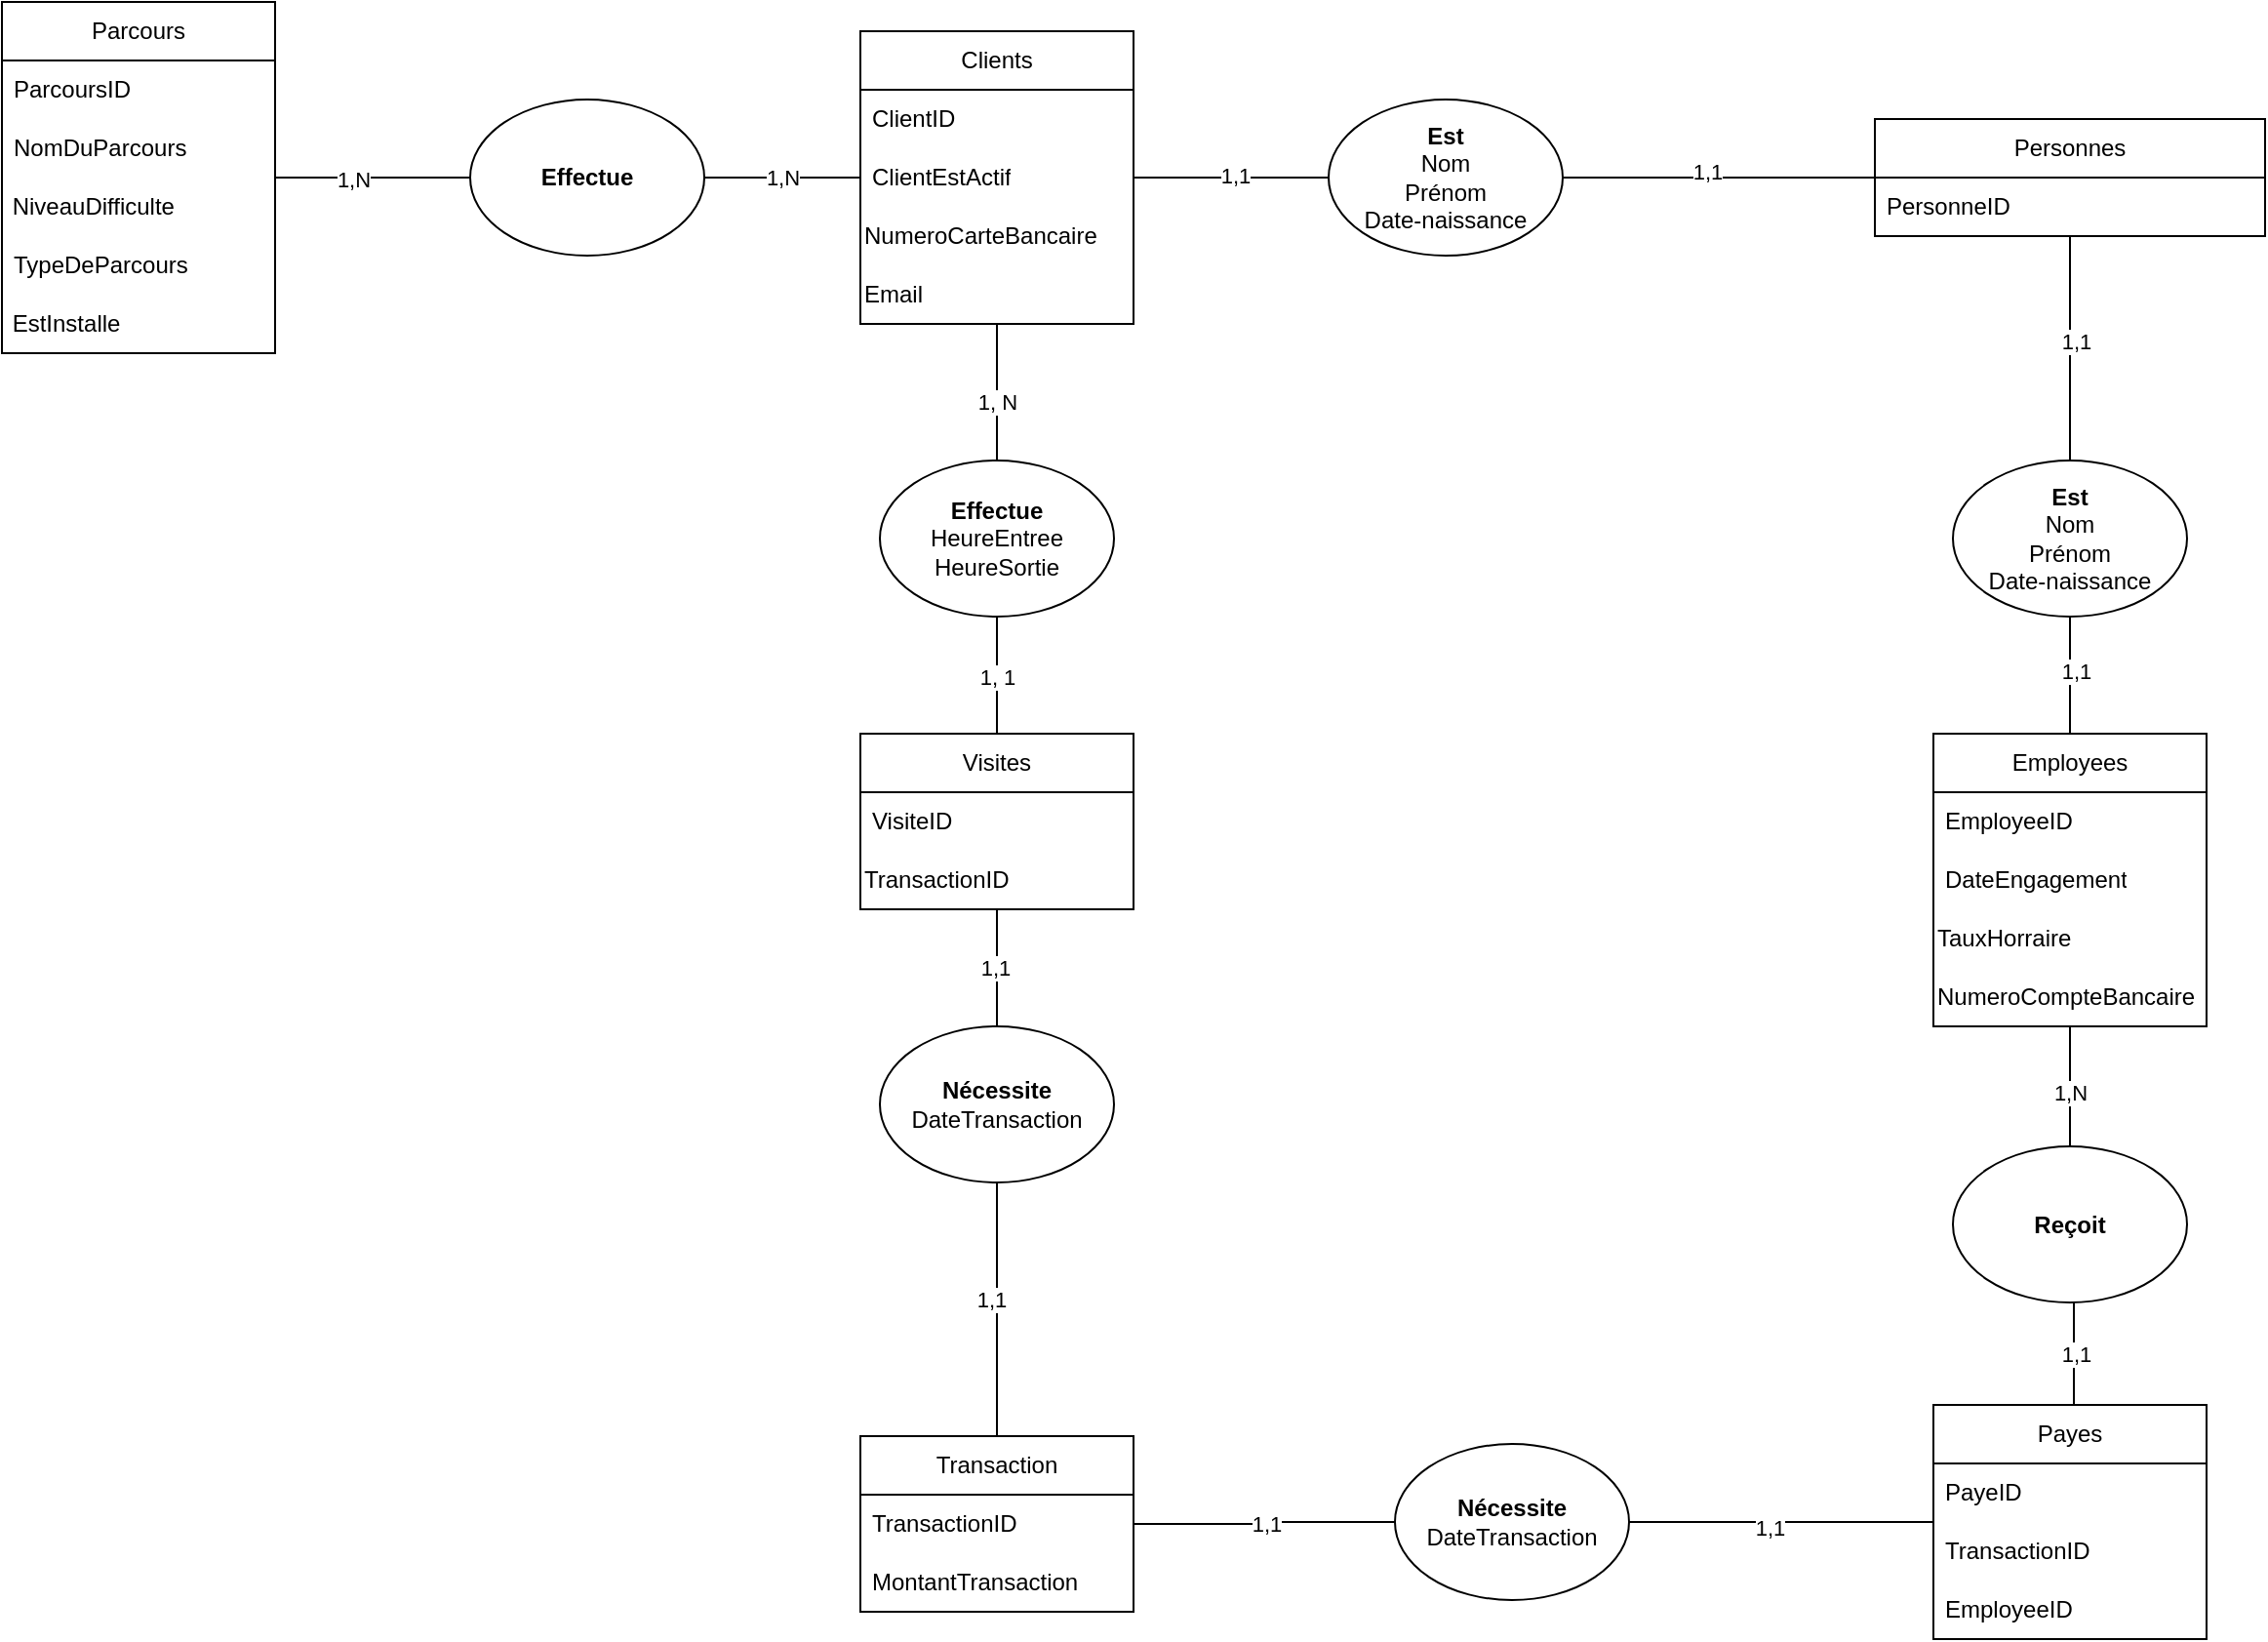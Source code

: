<mxfile version="24.8.4">
  <diagram id="C5RBs43oDa-KdzZeNtuy" name="Page-1">
    <mxGraphModel dx="2013" dy="753" grid="1" gridSize="10" guides="1" tooltips="1" connect="1" arrows="1" fold="1" page="1" pageScale="1" pageWidth="827" pageHeight="1169" math="0" shadow="0">
      <root>
        <mxCell id="WIyWlLk6GJQsqaUBKTNV-0" />
        <mxCell id="WIyWlLk6GJQsqaUBKTNV-1" parent="WIyWlLk6GJQsqaUBKTNV-0" />
        <mxCell id="9LSmWpDDiQw-UIfxzBy9-60" style="edgeStyle=orthogonalEdgeStyle;rounded=0;orthogonalLoop=1;jettySize=auto;html=1;endArrow=none;endFill=0;" edge="1" parent="WIyWlLk6GJQsqaUBKTNV-1" source="9LSmWpDDiQw-UIfxzBy9-8" target="9LSmWpDDiQw-UIfxzBy9-57">
          <mxGeometry relative="1" as="geometry" />
        </mxCell>
        <mxCell id="9LSmWpDDiQw-UIfxzBy9-69" value="1, N" style="edgeLabel;html=1;align=center;verticalAlign=middle;resizable=0;points=[];" vertex="1" connectable="0" parent="9LSmWpDDiQw-UIfxzBy9-60">
          <mxGeometry x="0.673" y="-1" relative="1" as="geometry">
            <mxPoint x="1" y="-19" as="offset" />
          </mxGeometry>
        </mxCell>
        <mxCell id="9LSmWpDDiQw-UIfxzBy9-8" value="Clients" style="swimlane;fontStyle=0;childLayout=stackLayout;horizontal=1;startSize=30;horizontalStack=0;resizeParent=1;resizeParentMax=0;resizeLast=0;collapsible=1;marginBottom=0;whiteSpace=wrap;html=1;" vertex="1" parent="WIyWlLk6GJQsqaUBKTNV-1">
          <mxGeometry x="80" y="40" width="140" height="150" as="geometry" />
        </mxCell>
        <mxCell id="9LSmWpDDiQw-UIfxzBy9-9" value="ClientID" style="text;strokeColor=none;fillColor=none;align=left;verticalAlign=middle;spacingLeft=4;spacingRight=4;overflow=hidden;points=[[0,0.5],[1,0.5]];portConstraint=eastwest;rotatable=0;whiteSpace=wrap;html=1;" vertex="1" parent="9LSmWpDDiQw-UIfxzBy9-8">
          <mxGeometry y="30" width="140" height="30" as="geometry" />
        </mxCell>
        <mxCell id="9LSmWpDDiQw-UIfxzBy9-13" value="ClientEstActif" style="text;strokeColor=none;fillColor=none;align=left;verticalAlign=middle;spacingLeft=4;spacingRight=4;overflow=hidden;points=[[0,0.5],[1,0.5]];portConstraint=eastwest;rotatable=0;whiteSpace=wrap;html=1;" vertex="1" parent="9LSmWpDDiQw-UIfxzBy9-8">
          <mxGeometry y="60" width="140" height="30" as="geometry" />
        </mxCell>
        <mxCell id="9LSmWpDDiQw-UIfxzBy9-14" value="NumeroCarteBancaire" style="text;html=1;align=left;verticalAlign=middle;whiteSpace=wrap;rounded=0;" vertex="1" parent="9LSmWpDDiQw-UIfxzBy9-8">
          <mxGeometry y="90" width="140" height="30" as="geometry" />
        </mxCell>
        <mxCell id="9LSmWpDDiQw-UIfxzBy9-15" value="Email" style="text;html=1;align=left;verticalAlign=middle;whiteSpace=wrap;rounded=0;" vertex="1" parent="9LSmWpDDiQw-UIfxzBy9-8">
          <mxGeometry y="120" width="140" height="30" as="geometry" />
        </mxCell>
        <mxCell id="9LSmWpDDiQw-UIfxzBy9-16" value="Personnes" style="swimlane;fontStyle=0;childLayout=stackLayout;horizontal=1;startSize=30;horizontalStack=0;resizeParent=1;resizeParentMax=0;resizeLast=0;collapsible=1;marginBottom=0;whiteSpace=wrap;html=1;" vertex="1" parent="WIyWlLk6GJQsqaUBKTNV-1">
          <mxGeometry x="600" y="85" width="200" height="60" as="geometry" />
        </mxCell>
        <mxCell id="9LSmWpDDiQw-UIfxzBy9-17" value="PersonneID" style="text;strokeColor=none;fillColor=none;align=left;verticalAlign=middle;spacingLeft=4;spacingRight=4;overflow=hidden;points=[[0,0.5],[1,0.5]];portConstraint=eastwest;rotatable=0;whiteSpace=wrap;html=1;" vertex="1" parent="9LSmWpDDiQw-UIfxzBy9-16">
          <mxGeometry y="30" width="200" height="30" as="geometry" />
        </mxCell>
        <mxCell id="9LSmWpDDiQw-UIfxzBy9-21" value="&lt;div&gt;&lt;b&gt;Est&lt;/b&gt;&lt;/div&gt;&lt;div&gt;Nom&lt;/div&gt;&lt;div&gt;Prénom&lt;/div&gt;&lt;div&gt;&lt;span style=&quot;text-align: left;&quot;&gt;Date-naissance&lt;/span&gt;&lt;/div&gt;" style="ellipse;whiteSpace=wrap;html=1;" vertex="1" parent="WIyWlLk6GJQsqaUBKTNV-1">
          <mxGeometry x="320" y="75" width="120" height="80" as="geometry" />
        </mxCell>
        <mxCell id="9LSmWpDDiQw-UIfxzBy9-22" value="" style="endArrow=none;html=1;rounded=0;exitX=1;exitY=0.5;exitDx=0;exitDy=0;entryX=0;entryY=0.5;entryDx=0;entryDy=0;" edge="1" parent="WIyWlLk6GJQsqaUBKTNV-1" source="9LSmWpDDiQw-UIfxzBy9-13" target="9LSmWpDDiQw-UIfxzBy9-21">
          <mxGeometry width="50" height="50" relative="1" as="geometry">
            <mxPoint x="300" y="290" as="sourcePoint" />
            <mxPoint x="350" y="240" as="targetPoint" />
          </mxGeometry>
        </mxCell>
        <mxCell id="9LSmWpDDiQw-UIfxzBy9-25" value="1,1" style="edgeLabel;html=1;align=center;verticalAlign=middle;resizable=0;points=[];" vertex="1" connectable="0" parent="9LSmWpDDiQw-UIfxzBy9-22">
          <mxGeometry x="0.044" y="1" relative="1" as="geometry">
            <mxPoint as="offset" />
          </mxGeometry>
        </mxCell>
        <mxCell id="9LSmWpDDiQw-UIfxzBy9-23" value="" style="endArrow=none;html=1;rounded=0;exitX=1;exitY=0.5;exitDx=0;exitDy=0;" edge="1" parent="WIyWlLk6GJQsqaUBKTNV-1" source="9LSmWpDDiQw-UIfxzBy9-21" target="9LSmWpDDiQw-UIfxzBy9-16">
          <mxGeometry width="50" height="50" relative="1" as="geometry">
            <mxPoint x="520" y="290" as="sourcePoint" />
            <mxPoint x="570" y="240" as="targetPoint" />
          </mxGeometry>
        </mxCell>
        <mxCell id="9LSmWpDDiQw-UIfxzBy9-26" value="1,1" style="edgeLabel;html=1;align=center;verticalAlign=middle;resizable=0;points=[];" vertex="1" connectable="0" parent="9LSmWpDDiQw-UIfxzBy9-23">
          <mxGeometry x="-0.073" y="3" relative="1" as="geometry">
            <mxPoint as="offset" />
          </mxGeometry>
        </mxCell>
        <mxCell id="9LSmWpDDiQw-UIfxzBy9-27" value="Employees" style="swimlane;fontStyle=0;childLayout=stackLayout;horizontal=1;startSize=30;horizontalStack=0;resizeParent=1;resizeParentMax=0;resizeLast=0;collapsible=1;marginBottom=0;whiteSpace=wrap;html=1;" vertex="1" parent="WIyWlLk6GJQsqaUBKTNV-1">
          <mxGeometry x="630" y="400" width="140" height="150" as="geometry" />
        </mxCell>
        <mxCell id="9LSmWpDDiQw-UIfxzBy9-28" value="EmployeeID" style="text;strokeColor=none;fillColor=none;align=left;verticalAlign=middle;spacingLeft=4;spacingRight=4;overflow=hidden;points=[[0,0.5],[1,0.5]];portConstraint=eastwest;rotatable=0;whiteSpace=wrap;html=1;" vertex="1" parent="9LSmWpDDiQw-UIfxzBy9-27">
          <mxGeometry y="30" width="140" height="30" as="geometry" />
        </mxCell>
        <mxCell id="9LSmWpDDiQw-UIfxzBy9-30" value="DateEngagement" style="text;strokeColor=none;fillColor=none;align=left;verticalAlign=middle;spacingLeft=4;spacingRight=4;overflow=hidden;points=[[0,0.5],[1,0.5]];portConstraint=eastwest;rotatable=0;whiteSpace=wrap;html=1;" vertex="1" parent="9LSmWpDDiQw-UIfxzBy9-27">
          <mxGeometry y="60" width="140" height="30" as="geometry" />
        </mxCell>
        <mxCell id="9LSmWpDDiQw-UIfxzBy9-31" value="TauxHorraire" style="text;html=1;align=left;verticalAlign=middle;whiteSpace=wrap;rounded=0;" vertex="1" parent="9LSmWpDDiQw-UIfxzBy9-27">
          <mxGeometry y="90" width="140" height="30" as="geometry" />
        </mxCell>
        <mxCell id="9LSmWpDDiQw-UIfxzBy9-32" value="NumeroCompteBancaire" style="text;html=1;align=left;verticalAlign=middle;whiteSpace=wrap;rounded=0;" vertex="1" parent="9LSmWpDDiQw-UIfxzBy9-27">
          <mxGeometry y="120" width="140" height="30" as="geometry" />
        </mxCell>
        <mxCell id="9LSmWpDDiQw-UIfxzBy9-33" value="&lt;div&gt;&lt;b&gt;Est&lt;/b&gt;&lt;/div&gt;&lt;div&gt;Nom&lt;/div&gt;&lt;div&gt;Prénom&lt;/div&gt;&lt;div&gt;&lt;span style=&quot;text-align: left;&quot;&gt;Date-naissance&lt;/span&gt;&lt;/div&gt;" style="ellipse;whiteSpace=wrap;html=1;" vertex="1" parent="WIyWlLk6GJQsqaUBKTNV-1">
          <mxGeometry x="640" y="260" width="120" height="80" as="geometry" />
        </mxCell>
        <mxCell id="9LSmWpDDiQw-UIfxzBy9-34" value="" style="endArrow=none;html=1;rounded=0;entryX=0.5;entryY=0;entryDx=0;entryDy=0;" edge="1" parent="WIyWlLk6GJQsqaUBKTNV-1" source="9LSmWpDDiQw-UIfxzBy9-16" target="9LSmWpDDiQw-UIfxzBy9-33">
          <mxGeometry width="50" height="50" relative="1" as="geometry">
            <mxPoint x="660" y="260" as="sourcePoint" />
            <mxPoint x="660" y="290" as="targetPoint" />
          </mxGeometry>
        </mxCell>
        <mxCell id="9LSmWpDDiQw-UIfxzBy9-35" value="1,1" style="edgeLabel;html=1;align=center;verticalAlign=middle;resizable=0;points=[];" vertex="1" connectable="0" parent="9LSmWpDDiQw-UIfxzBy9-34">
          <mxGeometry x="-0.073" y="3" relative="1" as="geometry">
            <mxPoint as="offset" />
          </mxGeometry>
        </mxCell>
        <mxCell id="9LSmWpDDiQw-UIfxzBy9-36" value="" style="endArrow=none;html=1;rounded=0;exitX=0.5;exitY=1;exitDx=0;exitDy=0;" edge="1" parent="WIyWlLk6GJQsqaUBKTNV-1" source="9LSmWpDDiQw-UIfxzBy9-33" target="9LSmWpDDiQw-UIfxzBy9-27">
          <mxGeometry width="50" height="50" relative="1" as="geometry">
            <mxPoint x="460" y="410" as="sourcePoint" />
            <mxPoint x="710" y="435" as="targetPoint" />
          </mxGeometry>
        </mxCell>
        <mxCell id="9LSmWpDDiQw-UIfxzBy9-37" value="1,1" style="edgeLabel;html=1;align=center;verticalAlign=middle;resizable=0;points=[];" vertex="1" connectable="0" parent="9LSmWpDDiQw-UIfxzBy9-36">
          <mxGeometry x="-0.073" y="3" relative="1" as="geometry">
            <mxPoint as="offset" />
          </mxGeometry>
        </mxCell>
        <mxCell id="9LSmWpDDiQw-UIfxzBy9-38" value="Parcours" style="swimlane;fontStyle=0;childLayout=stackLayout;horizontal=1;startSize=30;horizontalStack=0;resizeParent=1;resizeParentMax=0;resizeLast=0;collapsible=1;marginBottom=0;whiteSpace=wrap;html=1;" vertex="1" parent="WIyWlLk6GJQsqaUBKTNV-1">
          <mxGeometry x="-360" y="25" width="140" height="180" as="geometry" />
        </mxCell>
        <mxCell id="9LSmWpDDiQw-UIfxzBy9-39" value="ParcoursID" style="text;strokeColor=none;fillColor=none;align=left;verticalAlign=middle;spacingLeft=4;spacingRight=4;overflow=hidden;points=[[0,0.5],[1,0.5]];portConstraint=eastwest;rotatable=0;whiteSpace=wrap;html=1;" vertex="1" parent="9LSmWpDDiQw-UIfxzBy9-38">
          <mxGeometry y="30" width="140" height="30" as="geometry" />
        </mxCell>
        <mxCell id="9LSmWpDDiQw-UIfxzBy9-40" value="NomDuParcours" style="text;strokeColor=none;fillColor=none;align=left;verticalAlign=middle;spacingLeft=4;spacingRight=4;overflow=hidden;points=[[0,0.5],[1,0.5]];portConstraint=eastwest;rotatable=0;whiteSpace=wrap;html=1;" vertex="1" parent="9LSmWpDDiQw-UIfxzBy9-38">
          <mxGeometry y="60" width="140" height="30" as="geometry" />
        </mxCell>
        <mxCell id="9LSmWpDDiQw-UIfxzBy9-41" value="&amp;nbsp;NiveauDifficulte" style="text;html=1;align=left;verticalAlign=middle;whiteSpace=wrap;rounded=0;" vertex="1" parent="9LSmWpDDiQw-UIfxzBy9-38">
          <mxGeometry y="90" width="140" height="30" as="geometry" />
        </mxCell>
        <mxCell id="9LSmWpDDiQw-UIfxzBy9-42" value="TypeDeParcours" style="text;strokeColor=none;fillColor=none;align=left;verticalAlign=middle;spacingLeft=4;spacingRight=4;overflow=hidden;points=[[0,0.5],[1,0.5]];portConstraint=eastwest;rotatable=0;whiteSpace=wrap;html=1;" vertex="1" parent="9LSmWpDDiQw-UIfxzBy9-38">
          <mxGeometry y="120" width="140" height="30" as="geometry" />
        </mxCell>
        <mxCell id="9LSmWpDDiQw-UIfxzBy9-43" value="&amp;nbsp;EstInstalle" style="text;html=1;align=left;verticalAlign=middle;whiteSpace=wrap;rounded=0;" vertex="1" parent="9LSmWpDDiQw-UIfxzBy9-38">
          <mxGeometry y="150" width="140" height="30" as="geometry" />
        </mxCell>
        <mxCell id="9LSmWpDDiQw-UIfxzBy9-44" value="&lt;b&gt;Effectue&lt;/b&gt;" style="ellipse;whiteSpace=wrap;html=1;" vertex="1" parent="WIyWlLk6GJQsqaUBKTNV-1">
          <mxGeometry x="-120" y="75" width="120" height="80" as="geometry" />
        </mxCell>
        <mxCell id="9LSmWpDDiQw-UIfxzBy9-45" value="" style="endArrow=none;html=1;rounded=0;entryX=0;entryY=0.5;entryDx=0;entryDy=0;" edge="1" parent="WIyWlLk6GJQsqaUBKTNV-1" source="9LSmWpDDiQw-UIfxzBy9-38" target="9LSmWpDDiQw-UIfxzBy9-44">
          <mxGeometry width="50" height="50" relative="1" as="geometry">
            <mxPoint x="-150" y="370" as="sourcePoint" />
            <mxPoint x="-100" y="320" as="targetPoint" />
          </mxGeometry>
        </mxCell>
        <mxCell id="9LSmWpDDiQw-UIfxzBy9-47" value="1,N" style="edgeLabel;html=1;align=center;verticalAlign=middle;resizable=0;points=[];" vertex="1" connectable="0" parent="9LSmWpDDiQw-UIfxzBy9-45">
          <mxGeometry x="-0.2" y="-1" relative="1" as="geometry">
            <mxPoint as="offset" />
          </mxGeometry>
        </mxCell>
        <mxCell id="9LSmWpDDiQw-UIfxzBy9-49" value="" style="endArrow=none;html=1;rounded=0;exitX=1;exitY=0.5;exitDx=0;exitDy=0;" edge="1" parent="WIyWlLk6GJQsqaUBKTNV-1" source="9LSmWpDDiQw-UIfxzBy9-44" target="9LSmWpDDiQw-UIfxzBy9-8">
          <mxGeometry width="50" height="50" relative="1" as="geometry">
            <mxPoint x="-30" y="320" as="sourcePoint" />
            <mxPoint x="60" y="155" as="targetPoint" />
          </mxGeometry>
        </mxCell>
        <mxCell id="9LSmWpDDiQw-UIfxzBy9-50" value="1,N" style="edgeLabel;html=1;align=center;verticalAlign=middle;resizable=0;points=[];" vertex="1" connectable="0" parent="9LSmWpDDiQw-UIfxzBy9-49">
          <mxGeometry x="0.003" relative="1" as="geometry">
            <mxPoint as="offset" />
          </mxGeometry>
        </mxCell>
        <mxCell id="9LSmWpDDiQw-UIfxzBy9-61" style="edgeStyle=orthogonalEdgeStyle;rounded=0;orthogonalLoop=1;jettySize=auto;html=1;entryX=0.5;entryY=1;entryDx=0;entryDy=0;endArrow=none;endFill=0;" edge="1" parent="WIyWlLk6GJQsqaUBKTNV-1" source="9LSmWpDDiQw-UIfxzBy9-51" target="9LSmWpDDiQw-UIfxzBy9-57">
          <mxGeometry relative="1" as="geometry" />
        </mxCell>
        <mxCell id="9LSmWpDDiQw-UIfxzBy9-70" value="1, 1" style="edgeLabel;html=1;align=center;verticalAlign=middle;resizable=0;points=[];" vertex="1" connectable="0" parent="9LSmWpDDiQw-UIfxzBy9-61">
          <mxGeometry x="0.783" relative="1" as="geometry">
            <mxPoint y="24" as="offset" />
          </mxGeometry>
        </mxCell>
        <mxCell id="9LSmWpDDiQw-UIfxzBy9-67" value="" style="edgeStyle=orthogonalEdgeStyle;rounded=0;orthogonalLoop=1;jettySize=auto;html=1;endArrow=none;endFill=0;" edge="1" parent="WIyWlLk6GJQsqaUBKTNV-1" source="9LSmWpDDiQw-UIfxzBy9-51" target="9LSmWpDDiQw-UIfxzBy9-66">
          <mxGeometry relative="1" as="geometry" />
        </mxCell>
        <mxCell id="9LSmWpDDiQw-UIfxzBy9-80" value="1,1" style="edgeLabel;html=1;align=center;verticalAlign=middle;resizable=0;points=[];" vertex="1" connectable="0" parent="9LSmWpDDiQw-UIfxzBy9-67">
          <mxGeometry x="-0.004" y="-1" relative="1" as="geometry">
            <mxPoint as="offset" />
          </mxGeometry>
        </mxCell>
        <mxCell id="9LSmWpDDiQw-UIfxzBy9-51" value="Visites" style="swimlane;fontStyle=0;childLayout=stackLayout;horizontal=1;startSize=30;horizontalStack=0;resizeParent=1;resizeParentMax=0;resizeLast=0;collapsible=1;marginBottom=0;whiteSpace=wrap;html=1;" vertex="1" parent="WIyWlLk6GJQsqaUBKTNV-1">
          <mxGeometry x="80" y="400" width="140" height="90" as="geometry" />
        </mxCell>
        <mxCell id="9LSmWpDDiQw-UIfxzBy9-52" value="VisiteID" style="text;strokeColor=none;fillColor=none;align=left;verticalAlign=middle;spacingLeft=4;spacingRight=4;overflow=hidden;points=[[0,0.5],[1,0.5]];portConstraint=eastwest;rotatable=0;whiteSpace=wrap;html=1;" vertex="1" parent="9LSmWpDDiQw-UIfxzBy9-51">
          <mxGeometry y="30" width="140" height="30" as="geometry" />
        </mxCell>
        <mxCell id="9LSmWpDDiQw-UIfxzBy9-54" value="TransactionID" style="text;html=1;align=left;verticalAlign=middle;whiteSpace=wrap;rounded=0;" vertex="1" parent="9LSmWpDDiQw-UIfxzBy9-51">
          <mxGeometry y="60" width="140" height="30" as="geometry" />
        </mxCell>
        <mxCell id="9LSmWpDDiQw-UIfxzBy9-57" value="&lt;b&gt;Effectue&lt;/b&gt;&lt;br&gt;&lt;div&gt;HeureEntree&lt;/div&gt;&lt;div&gt;&lt;div&gt;HeureSortie&lt;br&gt;&lt;/div&gt;&lt;/div&gt;" style="ellipse;whiteSpace=wrap;html=1;" vertex="1" parent="WIyWlLk6GJQsqaUBKTNV-1">
          <mxGeometry x="90" y="260" width="120" height="80" as="geometry" />
        </mxCell>
        <mxCell id="9LSmWpDDiQw-UIfxzBy9-62" value="Transaction" style="swimlane;fontStyle=0;childLayout=stackLayout;horizontal=1;startSize=30;horizontalStack=0;resizeParent=1;resizeParentMax=0;resizeLast=0;collapsible=1;marginBottom=0;whiteSpace=wrap;html=1;" vertex="1" parent="WIyWlLk6GJQsqaUBKTNV-1">
          <mxGeometry x="80" y="760" width="140" height="90" as="geometry" />
        </mxCell>
        <mxCell id="9LSmWpDDiQw-UIfxzBy9-63" value="TransactionID" style="text;strokeColor=none;fillColor=none;align=left;verticalAlign=middle;spacingLeft=4;spacingRight=4;overflow=hidden;points=[[0,0.5],[1,0.5]];portConstraint=eastwest;rotatable=0;whiteSpace=wrap;html=1;" vertex="1" parent="9LSmWpDDiQw-UIfxzBy9-62">
          <mxGeometry y="30" width="140" height="30" as="geometry" />
        </mxCell>
        <mxCell id="9LSmWpDDiQw-UIfxzBy9-64" value="MontantTransaction" style="text;strokeColor=none;fillColor=none;align=left;verticalAlign=middle;spacingLeft=4;spacingRight=4;overflow=hidden;points=[[0,0.5],[1,0.5]];portConstraint=eastwest;rotatable=0;whiteSpace=wrap;html=1;" vertex="1" parent="9LSmWpDDiQw-UIfxzBy9-62">
          <mxGeometry y="60" width="140" height="30" as="geometry" />
        </mxCell>
        <mxCell id="9LSmWpDDiQw-UIfxzBy9-66" value="&lt;b&gt;Nécessite&lt;/b&gt;&lt;div&gt;DateTransaction&lt;/div&gt;" style="ellipse;whiteSpace=wrap;html=1;" vertex="1" parent="WIyWlLk6GJQsqaUBKTNV-1">
          <mxGeometry x="90" y="550" width="120" height="80" as="geometry" />
        </mxCell>
        <mxCell id="9LSmWpDDiQw-UIfxzBy9-71" value="" style="edgeStyle=orthogonalEdgeStyle;rounded=0;orthogonalLoop=1;jettySize=auto;html=1;endArrow=none;endFill=0;" edge="1" parent="WIyWlLk6GJQsqaUBKTNV-1" source="9LSmWpDDiQw-UIfxzBy9-66" target="9LSmWpDDiQw-UIfxzBy9-62">
          <mxGeometry relative="1" as="geometry">
            <mxPoint x="150" y="674" as="sourcePoint" />
            <mxPoint x="160" y="654" as="targetPoint" />
          </mxGeometry>
        </mxCell>
        <mxCell id="9LSmWpDDiQw-UIfxzBy9-79" value="1,1" style="edgeLabel;html=1;align=center;verticalAlign=middle;resizable=0;points=[];" vertex="1" connectable="0" parent="9LSmWpDDiQw-UIfxzBy9-71">
          <mxGeometry x="-0.074" y="-3" relative="1" as="geometry">
            <mxPoint as="offset" />
          </mxGeometry>
        </mxCell>
        <mxCell id="9LSmWpDDiQw-UIfxzBy9-74" value="Payes" style="swimlane;fontStyle=0;childLayout=stackLayout;horizontal=1;startSize=30;horizontalStack=0;resizeParent=1;resizeParentMax=0;resizeLast=0;collapsible=1;marginBottom=0;whiteSpace=wrap;html=1;" vertex="1" parent="WIyWlLk6GJQsqaUBKTNV-1">
          <mxGeometry x="630" y="744" width="140" height="120" as="geometry" />
        </mxCell>
        <mxCell id="9LSmWpDDiQw-UIfxzBy9-75" value="PayeID" style="text;strokeColor=none;fillColor=none;align=left;verticalAlign=middle;spacingLeft=4;spacingRight=4;overflow=hidden;points=[[0,0.5],[1,0.5]];portConstraint=eastwest;rotatable=0;whiteSpace=wrap;html=1;" vertex="1" parent="9LSmWpDDiQw-UIfxzBy9-74">
          <mxGeometry y="30" width="140" height="30" as="geometry" />
        </mxCell>
        <mxCell id="9LSmWpDDiQw-UIfxzBy9-76" value="TransactionID" style="text;strokeColor=none;fillColor=none;align=left;verticalAlign=middle;spacingLeft=4;spacingRight=4;overflow=hidden;points=[[0,0.5],[1,0.5]];portConstraint=eastwest;rotatable=0;whiteSpace=wrap;html=1;" vertex="1" parent="9LSmWpDDiQw-UIfxzBy9-74">
          <mxGeometry y="60" width="140" height="30" as="geometry" />
        </mxCell>
        <mxCell id="9LSmWpDDiQw-UIfxzBy9-77" value="EmployeeID" style="text;strokeColor=none;fillColor=none;align=left;verticalAlign=middle;spacingLeft=4;spacingRight=4;overflow=hidden;points=[[0,0.5],[1,0.5]];portConstraint=eastwest;rotatable=0;whiteSpace=wrap;html=1;" vertex="1" parent="9LSmWpDDiQw-UIfxzBy9-74">
          <mxGeometry y="90" width="140" height="30" as="geometry" />
        </mxCell>
        <mxCell id="9LSmWpDDiQw-UIfxzBy9-81" value="" style="edgeStyle=orthogonalEdgeStyle;rounded=0;orthogonalLoop=1;jettySize=auto;html=1;endArrow=none;endFill=0;" edge="1" parent="WIyWlLk6GJQsqaUBKTNV-1" target="9LSmWpDDiQw-UIfxzBy9-83" source="9LSmWpDDiQw-UIfxzBy9-62">
          <mxGeometry relative="1" as="geometry">
            <mxPoint x="440" y="624" as="sourcePoint" />
          </mxGeometry>
        </mxCell>
        <mxCell id="9LSmWpDDiQw-UIfxzBy9-82" value="1,1" style="edgeLabel;html=1;align=center;verticalAlign=middle;resizable=0;points=[];" vertex="1" connectable="0" parent="9LSmWpDDiQw-UIfxzBy9-81">
          <mxGeometry x="-0.004" y="-1" relative="1" as="geometry">
            <mxPoint as="offset" />
          </mxGeometry>
        </mxCell>
        <mxCell id="9LSmWpDDiQw-UIfxzBy9-83" value="&lt;b&gt;Nécessite&lt;/b&gt;&lt;div&gt;DateTransaction&lt;/div&gt;" style="ellipse;whiteSpace=wrap;html=1;" vertex="1" parent="WIyWlLk6GJQsqaUBKTNV-1">
          <mxGeometry x="354" y="764" width="120" height="80" as="geometry" />
        </mxCell>
        <mxCell id="9LSmWpDDiQw-UIfxzBy9-84" value="" style="edgeStyle=orthogonalEdgeStyle;rounded=0;orthogonalLoop=1;jettySize=auto;html=1;endArrow=none;endFill=0;" edge="1" parent="WIyWlLk6GJQsqaUBKTNV-1" source="9LSmWpDDiQw-UIfxzBy9-83" target="9LSmWpDDiQw-UIfxzBy9-74">
          <mxGeometry relative="1" as="geometry">
            <mxPoint x="450" y="694" as="sourcePoint" />
            <mxPoint x="440" y="854" as="targetPoint" />
          </mxGeometry>
        </mxCell>
        <mxCell id="9LSmWpDDiQw-UIfxzBy9-85" value="1,1" style="edgeLabel;html=1;align=center;verticalAlign=middle;resizable=0;points=[];" vertex="1" connectable="0" parent="9LSmWpDDiQw-UIfxzBy9-84">
          <mxGeometry x="-0.074" y="-3" relative="1" as="geometry">
            <mxPoint as="offset" />
          </mxGeometry>
        </mxCell>
        <mxCell id="9LSmWpDDiQw-UIfxzBy9-86" value="" style="edgeStyle=orthogonalEdgeStyle;rounded=0;orthogonalLoop=1;jettySize=auto;html=1;endArrow=none;endFill=0;" edge="1" parent="WIyWlLk6GJQsqaUBKTNV-1">
          <mxGeometry relative="1" as="geometry">
            <mxPoint x="702" y="744" as="sourcePoint" />
            <mxPoint x="702" y="691.5" as="targetPoint" />
          </mxGeometry>
        </mxCell>
        <mxCell id="9LSmWpDDiQw-UIfxzBy9-87" value="1,1" style="edgeLabel;html=1;align=center;verticalAlign=middle;resizable=0;points=[];" vertex="1" connectable="0" parent="9LSmWpDDiQw-UIfxzBy9-86">
          <mxGeometry x="-0.004" y="-1" relative="1" as="geometry">
            <mxPoint as="offset" />
          </mxGeometry>
        </mxCell>
        <mxCell id="9LSmWpDDiQw-UIfxzBy9-88" value="&lt;div&gt;&lt;b&gt;Reçoit&lt;/b&gt;&lt;/div&gt;" style="ellipse;whiteSpace=wrap;html=1;" vertex="1" parent="WIyWlLk6GJQsqaUBKTNV-1">
          <mxGeometry x="640" y="611.5" width="120" height="80" as="geometry" />
        </mxCell>
        <mxCell id="9LSmWpDDiQw-UIfxzBy9-89" value="" style="edgeStyle=orthogonalEdgeStyle;rounded=0;orthogonalLoop=1;jettySize=auto;html=1;endArrow=none;endFill=0;" edge="1" parent="WIyWlLk6GJQsqaUBKTNV-1" source="9LSmWpDDiQw-UIfxzBy9-88" target="9LSmWpDDiQw-UIfxzBy9-27">
          <mxGeometry relative="1" as="geometry">
            <mxPoint x="530" y="520" as="sourcePoint" />
            <mxPoint x="710" y="630" as="targetPoint" />
          </mxGeometry>
        </mxCell>
        <mxCell id="9LSmWpDDiQw-UIfxzBy9-90" value="1,N" style="edgeLabel;html=1;align=center;verticalAlign=middle;resizable=0;points=[];" vertex="1" connectable="0" parent="9LSmWpDDiQw-UIfxzBy9-89">
          <mxGeometry x="-0.074" y="-3" relative="1" as="geometry">
            <mxPoint x="-3" y="1" as="offset" />
          </mxGeometry>
        </mxCell>
      </root>
    </mxGraphModel>
  </diagram>
</mxfile>
